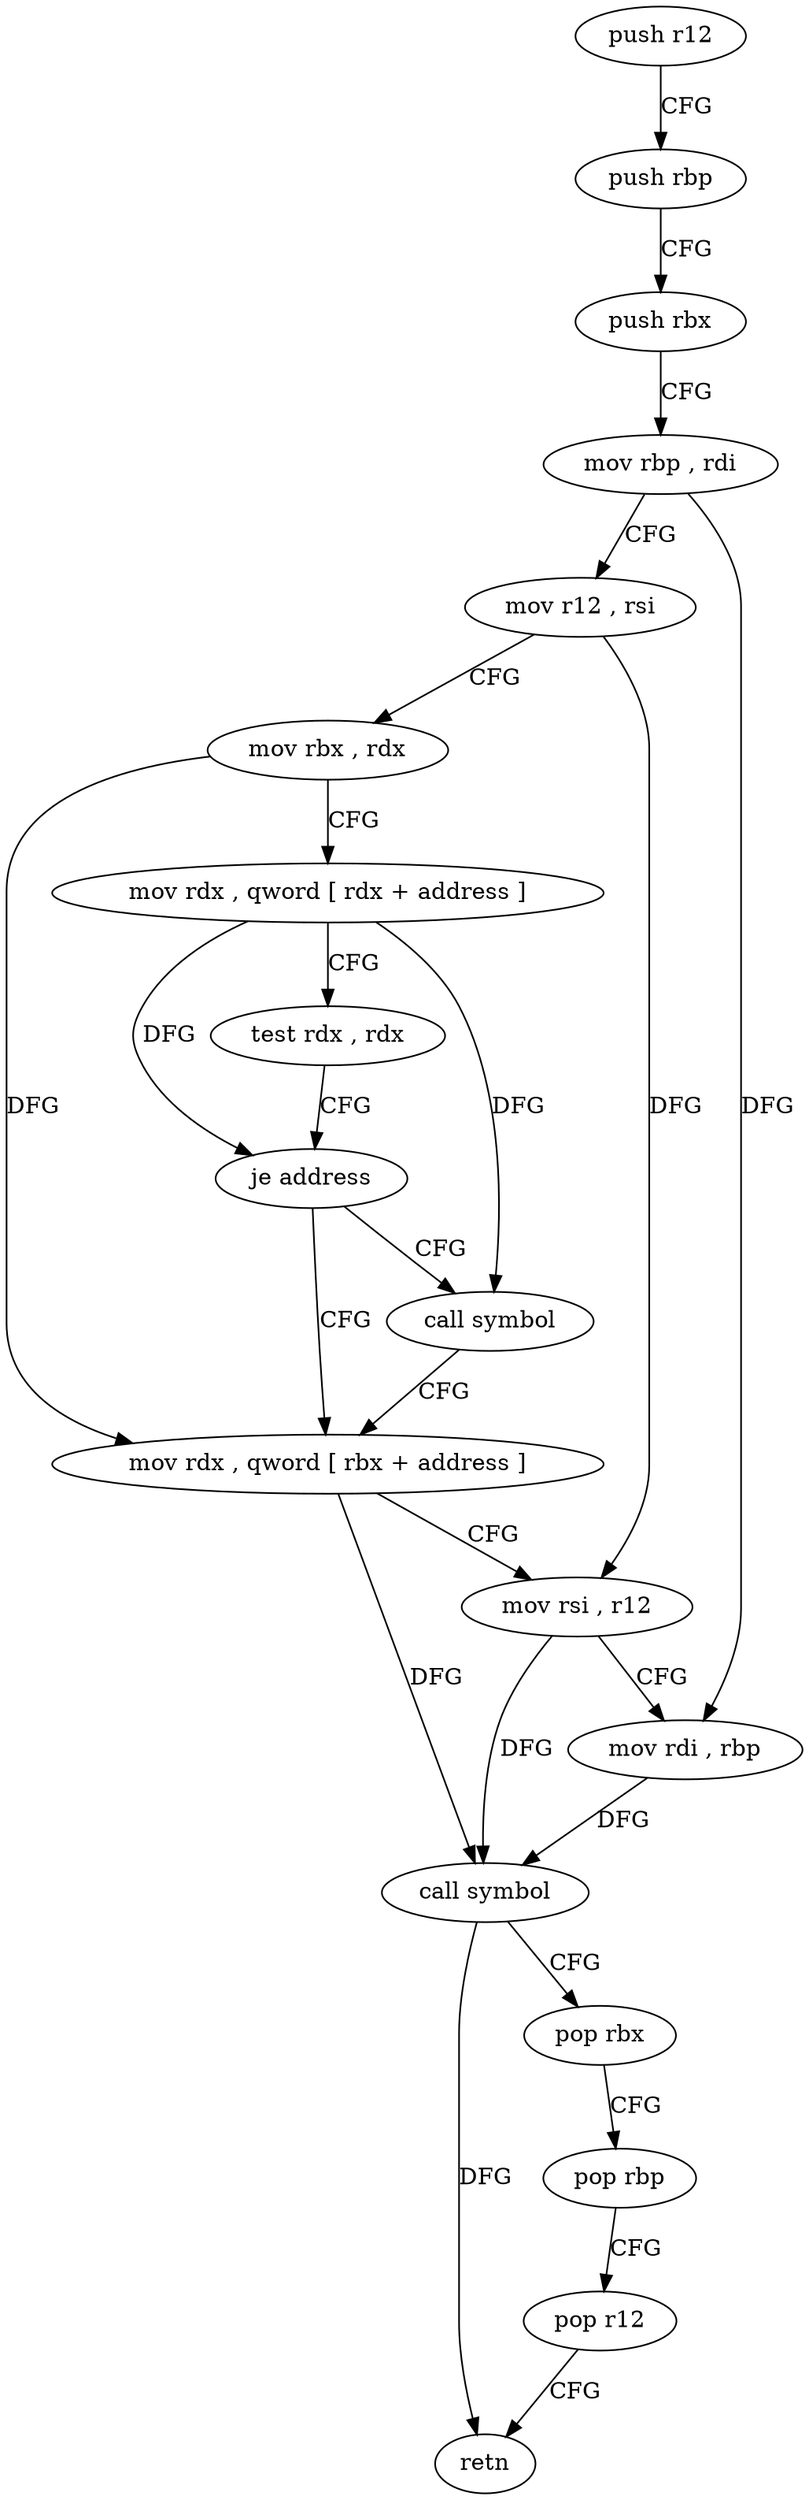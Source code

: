 digraph "func" {
"4213399" [label = "push r12" ]
"4213401" [label = "push rbp" ]
"4213402" [label = "push rbx" ]
"4213403" [label = "mov rbp , rdi" ]
"4213406" [label = "mov r12 , rsi" ]
"4213409" [label = "mov rbx , rdx" ]
"4213412" [label = "mov rdx , qword [ rdx + address ]" ]
"4213419" [label = "test rdx , rdx" ]
"4213422" [label = "je address" ]
"4213429" [label = "mov rdx , qword [ rbx + address ]" ]
"4213424" [label = "call symbol" ]
"4213436" [label = "mov rsi , r12" ]
"4213439" [label = "mov rdi , rbp" ]
"4213442" [label = "call symbol" ]
"4213447" [label = "pop rbx" ]
"4213448" [label = "pop rbp" ]
"4213449" [label = "pop r12" ]
"4213451" [label = "retn" ]
"4213399" -> "4213401" [ label = "CFG" ]
"4213401" -> "4213402" [ label = "CFG" ]
"4213402" -> "4213403" [ label = "CFG" ]
"4213403" -> "4213406" [ label = "CFG" ]
"4213403" -> "4213439" [ label = "DFG" ]
"4213406" -> "4213409" [ label = "CFG" ]
"4213406" -> "4213436" [ label = "DFG" ]
"4213409" -> "4213412" [ label = "CFG" ]
"4213409" -> "4213429" [ label = "DFG" ]
"4213412" -> "4213419" [ label = "CFG" ]
"4213412" -> "4213422" [ label = "DFG" ]
"4213412" -> "4213424" [ label = "DFG" ]
"4213419" -> "4213422" [ label = "CFG" ]
"4213422" -> "4213429" [ label = "CFG" ]
"4213422" -> "4213424" [ label = "CFG" ]
"4213429" -> "4213436" [ label = "CFG" ]
"4213429" -> "4213442" [ label = "DFG" ]
"4213424" -> "4213429" [ label = "CFG" ]
"4213436" -> "4213439" [ label = "CFG" ]
"4213436" -> "4213442" [ label = "DFG" ]
"4213439" -> "4213442" [ label = "DFG" ]
"4213442" -> "4213447" [ label = "CFG" ]
"4213442" -> "4213451" [ label = "DFG" ]
"4213447" -> "4213448" [ label = "CFG" ]
"4213448" -> "4213449" [ label = "CFG" ]
"4213449" -> "4213451" [ label = "CFG" ]
}
